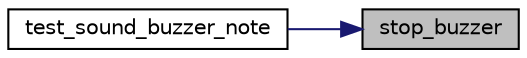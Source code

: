 digraph "stop_buzzer"
{
 // LATEX_PDF_SIZE
  edge [fontname="Helvetica",fontsize="10",labelfontname="Helvetica",labelfontsize="10"];
  node [fontname="Helvetica",fontsize="10",shape=record];
  rankdir="RL";
  Node1 [label="stop_buzzer",height=0.2,width=0.4,color="black", fillcolor="grey75", style="filled", fontcolor="black",tooltip="ブザー出力停止指示"];
  Node1 -> Node2 [dir="back",color="midnightblue",fontsize="10",style="solid",fontname="Helvetica"];
  Node2 [label="test_sound_buzzer_note",height=0.2,width=0.4,color="black", fillcolor="white", style="filled",URL="$test__function_8c.html#a92509728359db413b38511d0305a594d",tooltip=" "];
}
